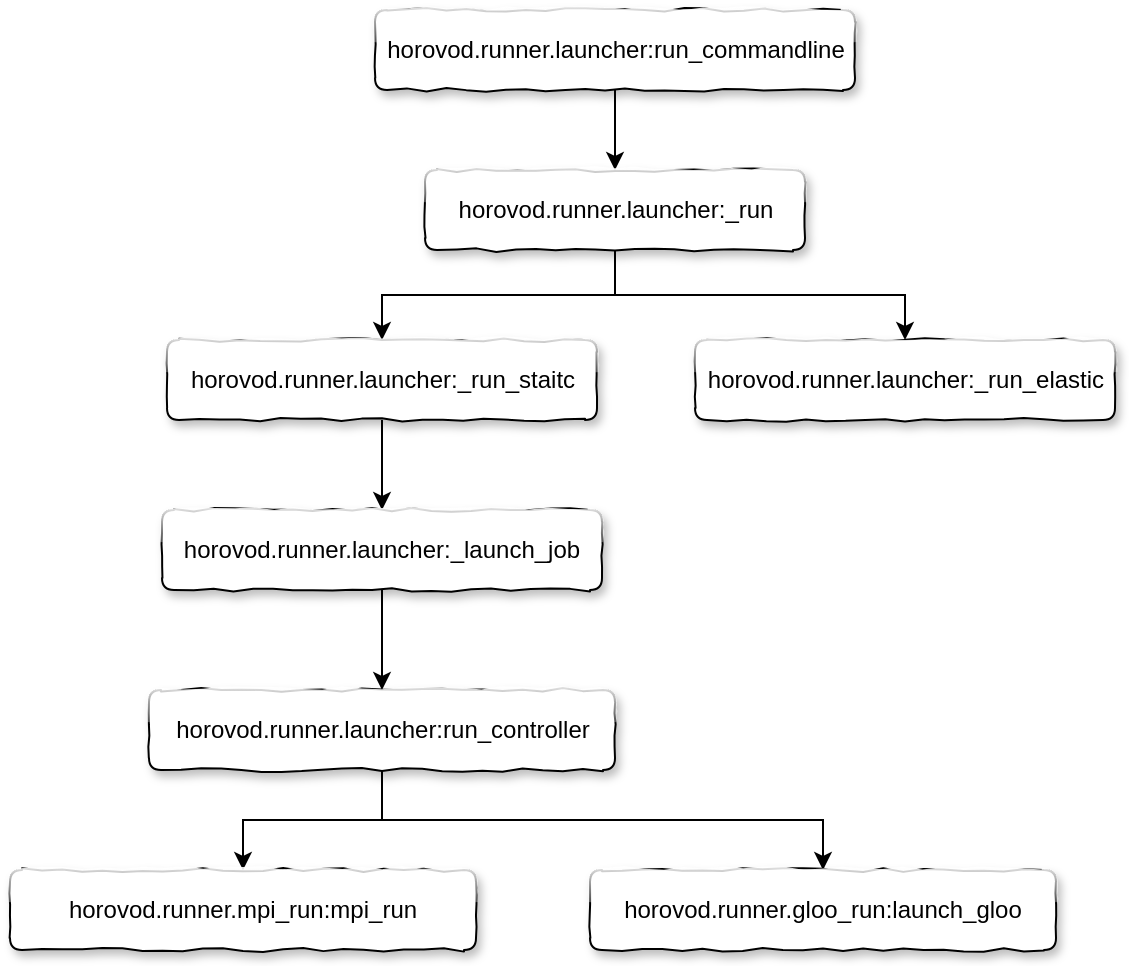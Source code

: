 <mxfile version="12.2.4" pages="1"><diagram id="jg_EJZyPSoZ3GpTMdN7J" name="Page-1"><mxGraphModel dx="632" dy="419" grid="1" gridSize="10" guides="1" tooltips="1" connect="1" arrows="1" fold="1" page="1" pageScale="1" pageWidth="827" pageHeight="1169" math="0" shadow="0"><root><mxCell id="0"/><mxCell id="1" parent="0"/><mxCell id="18" style="edgeStyle=orthogonalEdgeStyle;rounded=0;orthogonalLoop=1;jettySize=auto;html=1;exitX=0.5;exitY=1;exitDx=0;exitDy=0;entryX=0.5;entryY=0;entryDx=0;entryDy=0;" edge="1" parent="1" source="2" target="4"><mxGeometry relative="1" as="geometry"/></mxCell><mxCell id="2" value="horovod.runner.launcher:run_commandline" style="rounded=1;whiteSpace=wrap;html=1;shadow=1;glass=1;comic=1;" parent="1" vertex="1"><mxGeometry x="222.5" y="50" width="240" height="40" as="geometry"/></mxCell><mxCell id="12" style="edgeStyle=orthogonalEdgeStyle;rounded=0;orthogonalLoop=1;jettySize=auto;html=1;exitX=0.5;exitY=1;exitDx=0;exitDy=0;" parent="1" source="4" target="5" edge="1"><mxGeometry relative="1" as="geometry"/></mxCell><mxCell id="13" style="edgeStyle=orthogonalEdgeStyle;rounded=0;orthogonalLoop=1;jettySize=auto;html=1;exitX=0.5;exitY=1;exitDx=0;exitDy=0;entryX=0.5;entryY=0;entryDx=0;entryDy=0;" parent="1" source="4" target="7" edge="1"><mxGeometry relative="1" as="geometry"/></mxCell><mxCell id="4" value="horovod.runner.launcher:_run" style="rounded=1;whiteSpace=wrap;html=1;shadow=1;glass=1;comic=1;" parent="1" vertex="1"><mxGeometry x="247.5" y="130" width="190" height="40" as="geometry"/></mxCell><mxCell id="14" style="edgeStyle=orthogonalEdgeStyle;rounded=0;orthogonalLoop=1;jettySize=auto;html=1;exitX=0.5;exitY=1;exitDx=0;exitDy=0;entryX=0.5;entryY=0;entryDx=0;entryDy=0;" parent="1" source="5" target="6" edge="1"><mxGeometry relative="1" as="geometry"/></mxCell><mxCell id="5" value="horovod.runner.launcher:_run_staitc" style="rounded=1;whiteSpace=wrap;html=1;shadow=1;glass=1;comic=1;" parent="1" vertex="1"><mxGeometry x="118.5" y="215" width="215" height="40" as="geometry"/></mxCell><mxCell id="15" style="edgeStyle=orthogonalEdgeStyle;rounded=0;orthogonalLoop=1;jettySize=auto;html=1;exitX=0.5;exitY=1;exitDx=0;exitDy=0;entryX=0.5;entryY=0;entryDx=0;entryDy=0;" parent="1" source="6" target="8" edge="1"><mxGeometry relative="1" as="geometry"/></mxCell><mxCell id="6" value="horovod.runner.launcher:_launch_job" style="rounded=1;whiteSpace=wrap;html=1;shadow=1;glass=1;comic=1;" parent="1" vertex="1"><mxGeometry x="116" y="300" width="220" height="40" as="geometry"/></mxCell><mxCell id="7" value="horovod.runner.launcher:_run_elastic" style="rounded=1;whiteSpace=wrap;html=1;shadow=1;glass=1;comic=1;" parent="1" vertex="1"><mxGeometry x="382.5" y="215" width="210" height="40" as="geometry"/></mxCell><mxCell id="16" style="edgeStyle=orthogonalEdgeStyle;rounded=0;orthogonalLoop=1;jettySize=auto;html=1;exitX=0.5;exitY=1;exitDx=0;exitDy=0;entryX=0.5;entryY=0;entryDx=0;entryDy=0;" parent="1" source="8" target="9" edge="1"><mxGeometry relative="1" as="geometry"/></mxCell><mxCell id="17" style="edgeStyle=orthogonalEdgeStyle;rounded=0;orthogonalLoop=1;jettySize=auto;html=1;exitX=0.5;exitY=1;exitDx=0;exitDy=0;entryX=0.5;entryY=0;entryDx=0;entryDy=0;" parent="1" source="8" target="10" edge="1"><mxGeometry relative="1" as="geometry"/></mxCell><mxCell id="8" value="horovod.runner.launcher:run_controller" style="rounded=1;whiteSpace=wrap;html=1;shadow=1;glass=1;comic=1;" parent="1" vertex="1"><mxGeometry x="109.5" y="390" width="233" height="40" as="geometry"/></mxCell><mxCell id="9" value="horovod.runner.mpi_run:mpi_run" style="rounded=1;whiteSpace=wrap;html=1;shadow=1;glass=1;comic=1;" parent="1" vertex="1"><mxGeometry x="40" y="480" width="233" height="40" as="geometry"/></mxCell><mxCell id="10" value="horovod.runner.gloo_run:launch_gloo" style="rounded=1;whiteSpace=wrap;html=1;shadow=1;glass=1;comic=1;" parent="1" vertex="1"><mxGeometry x="330" y="480" width="233" height="40" as="geometry"/></mxCell></root></mxGraphModel></diagram></mxfile>